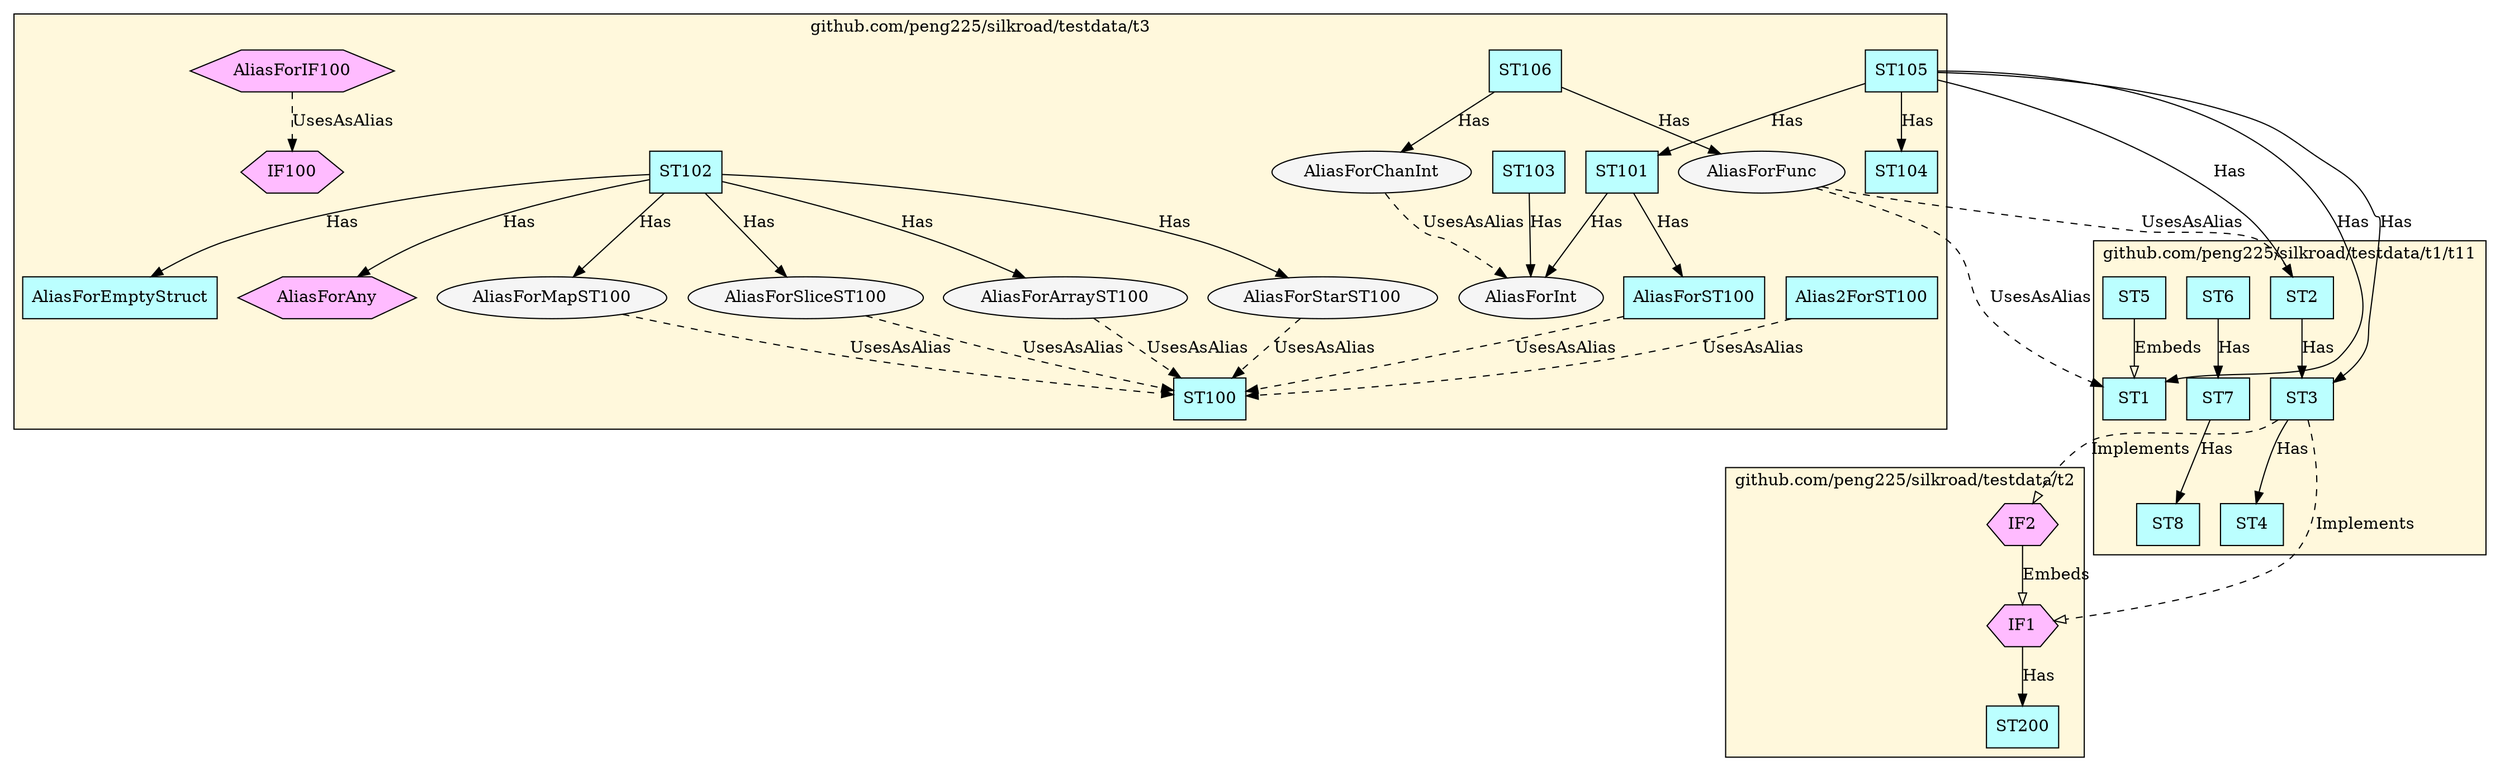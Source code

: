 digraph G {
node[style="filled" fillcolor="whitesmoke"]
subgraph cluster_github_com_peng225_silkroad_testdata_t2 {
  label = "github.com/peng225/silkroad/testdata/t2";
  style = "solid";
  bgcolor = "cornsilk";
  "github.com/peng225/silkroad/testdata/t2.ST200" [label="ST200" shape="rect" fillcolor="paleturquoise1"];
  "github.com/peng225/silkroad/testdata/t2.IF1" [label="IF1" shape="hexagon" fillcolor="plum1"];
  "github.com/peng225/silkroad/testdata/t2.IF2" [label="IF2" shape="hexagon" fillcolor="plum1"];
}
subgraph cluster_github_com_peng225_silkroad_testdata_t1_t11 {
  label = "github.com/peng225/silkroad/testdata/t1/t11";
  style = "solid";
  bgcolor = "cornsilk";
  "github.com/peng225/silkroad/testdata/t1/t11.ST6" [label="ST6" shape="rect" fillcolor="paleturquoise1"];
  "github.com/peng225/silkroad/testdata/t1/t11.ST7" [label="ST7" shape="rect" fillcolor="paleturquoise1"];
  "github.com/peng225/silkroad/testdata/t1/t11.ST8" [label="ST8" shape="rect" fillcolor="paleturquoise1"];
  "github.com/peng225/silkroad/testdata/t1/t11.ST1" [label="ST1" shape="rect" fillcolor="paleturquoise1"];
  "github.com/peng225/silkroad/testdata/t1/t11.ST2" [label="ST2" shape="rect" fillcolor="paleturquoise1"];
  "github.com/peng225/silkroad/testdata/t1/t11.ST3" [label="ST3" shape="rect" fillcolor="paleturquoise1"];
  "github.com/peng225/silkroad/testdata/t1/t11.ST4" [label="ST4" shape="rect" fillcolor="paleturquoise1"];
  "github.com/peng225/silkroad/testdata/t1/t11.ST5" [label="ST5" shape="rect" fillcolor="paleturquoise1"];
}
subgraph cluster_github_com_peng225_silkroad_testdata_t3 {
  label = "github.com/peng225/silkroad/testdata/t3";
  style = "solid";
  bgcolor = "cornsilk";
  "github.com/peng225/silkroad/testdata/t3.Alias2ForST100" [label="Alias2ForST100" shape="rect" fillcolor="paleturquoise1"];
  "github.com/peng225/silkroad/testdata/t3.ST100" [label="ST100" shape="rect" fillcolor="paleturquoise1"];
  "github.com/peng225/silkroad/testdata/t3.ST103" [label="ST103" shape="rect" fillcolor="paleturquoise1"];
  "github.com/peng225/silkroad/testdata/t3.ST104" [label="ST104" shape="rect" fillcolor="paleturquoise1"];
  "github.com/peng225/silkroad/testdata/t3.ST105" [label="ST105" shape="rect" fillcolor="paleturquoise1"];
  "github.com/peng225/silkroad/testdata/t3.ST106" [label="ST106" shape="rect" fillcolor="paleturquoise1"];
  "github.com/peng225/silkroad/testdata/t3.AliasForST100" [label="AliasForST100" shape="rect" fillcolor="paleturquoise1"];
  "github.com/peng225/silkroad/testdata/t3.AliasForEmptyStruct" [label="AliasForEmptyStruct" shape="rect" fillcolor="paleturquoise1"];
  "github.com/peng225/silkroad/testdata/t3.ST101" [label="ST101" shape="rect" fillcolor="paleturquoise1"];
  "github.com/peng225/silkroad/testdata/t3.ST102" [label="ST102" shape="rect" fillcolor="paleturquoise1"];
  "github.com/peng225/silkroad/testdata/t3.AliasForIF100" [label="AliasForIF100" shape="hexagon" fillcolor="plum1"];
  "github.com/peng225/silkroad/testdata/t3.AliasForAny" [label="AliasForAny" shape="hexagon" fillcolor="plum1"];
  "github.com/peng225/silkroad/testdata/t3.IF100" [label="IF100" shape="hexagon" fillcolor="plum1"];
  "github.com/peng225/silkroad/testdata/t3.AliasForMapST100" [label="AliasForMapST100" shape="ellipse" fillcolor="whitesmoke"];
  "github.com/peng225/silkroad/testdata/t3.AliasForSliceST100" [label="AliasForSliceST100" shape="ellipse" fillcolor="whitesmoke"];
  "github.com/peng225/silkroad/testdata/t3.AliasForArrayST100" [label="AliasForArrayST100" shape="ellipse" fillcolor="whitesmoke"];
  "github.com/peng225/silkroad/testdata/t3.AliasForStarST100" [label="AliasForStarST100" shape="ellipse" fillcolor="whitesmoke"];
  "github.com/peng225/silkroad/testdata/t3.AliasForChanInt" [label="AliasForChanInt" shape="ellipse" fillcolor="whitesmoke"];
  "github.com/peng225/silkroad/testdata/t3.AliasForInt" [label="AliasForInt" shape="ellipse" fillcolor="whitesmoke"];
  "github.com/peng225/silkroad/testdata/t3.AliasForFunc" [label="AliasForFunc" shape="ellipse" fillcolor="whitesmoke"];
}
"github.com/peng225/silkroad/testdata/t3.AliasForMapST100" -> "github.com/peng225/silkroad/testdata/t3.ST100" [label="UsesAsAlias" arrowhead="normal" style="dashed"];
"github.com/peng225/silkroad/testdata/t3.AliasForSliceST100" -> "github.com/peng225/silkroad/testdata/t3.ST100" [label="UsesAsAlias" arrowhead="normal" style="dashed"];
"github.com/peng225/silkroad/testdata/t3.AliasForIF100" -> "github.com/peng225/silkroad/testdata/t3.IF100" [label="UsesAsAlias" arrowhead="normal" style="dashed"];
"github.com/peng225/silkroad/testdata/t3.ST101" -> "github.com/peng225/silkroad/testdata/t3.AliasForST100" [label="Has" arrowhead="normal" style="solid"];
"github.com/peng225/silkroad/testdata/t3.ST101" -> "github.com/peng225/silkroad/testdata/t3.AliasForInt" [label="Has" arrowhead="normal" style="solid"];
"github.com/peng225/silkroad/testdata/t3.ST103" -> "github.com/peng225/silkroad/testdata/t3.AliasForInt" [label="Has" arrowhead="normal" style="solid"];
"github.com/peng225/silkroad/testdata/t3.ST102" -> "github.com/peng225/silkroad/testdata/t3.AliasForSliceST100" [label="Has" arrowhead="normal" style="solid"];
"github.com/peng225/silkroad/testdata/t3.ST102" -> "github.com/peng225/silkroad/testdata/t3.AliasForMapST100" [label="Has" arrowhead="normal" style="solid"];
"github.com/peng225/silkroad/testdata/t3.ST102" -> "github.com/peng225/silkroad/testdata/t3.AliasForAny" [label="Has" arrowhead="normal" style="solid"];
"github.com/peng225/silkroad/testdata/t3.ST102" -> "github.com/peng225/silkroad/testdata/t3.AliasForEmptyStruct" [label="Has" arrowhead="normal" style="solid"];
"github.com/peng225/silkroad/testdata/t3.ST102" -> "github.com/peng225/silkroad/testdata/t3.AliasForStarST100" [label="Has" arrowhead="normal" style="solid"];
"github.com/peng225/silkroad/testdata/t3.ST102" -> "github.com/peng225/silkroad/testdata/t3.AliasForArrayST100" [label="Has" arrowhead="normal" style="solid"];
"github.com/peng225/silkroad/testdata/t1/t11.ST3" -> "github.com/peng225/silkroad/testdata/t1/t11.ST4" [label="Has" arrowhead="normal" style="solid"];
"github.com/peng225/silkroad/testdata/t1/t11.ST3" -> "github.com/peng225/silkroad/testdata/t2.IF1" [label="Implements" arrowhead="empty" style="dashed"];
"github.com/peng225/silkroad/testdata/t1/t11.ST3" -> "github.com/peng225/silkroad/testdata/t2.IF2" [label="Implements" arrowhead="empty" style="dashed"];
"github.com/peng225/silkroad/testdata/t1/t11.ST6" -> "github.com/peng225/silkroad/testdata/t1/t11.ST7" [label="Has" arrowhead="normal" style="solid"];
"github.com/peng225/silkroad/testdata/t3.ST105" -> "github.com/peng225/silkroad/testdata/t3.ST101" [label="Has" arrowhead="normal" style="solid"];
"github.com/peng225/silkroad/testdata/t3.ST105" -> "github.com/peng225/silkroad/testdata/t3.ST104" [label="Has" arrowhead="normal" style="solid"];
"github.com/peng225/silkroad/testdata/t3.ST105" -> "github.com/peng225/silkroad/testdata/t1/t11.ST1" [label="Has" arrowhead="normal" style="solid"];
"github.com/peng225/silkroad/testdata/t3.ST105" -> "github.com/peng225/silkroad/testdata/t1/t11.ST2" [label="Has" arrowhead="normal" style="solid"];
"github.com/peng225/silkroad/testdata/t3.ST105" -> "github.com/peng225/silkroad/testdata/t1/t11.ST3" [label="Has" arrowhead="normal" style="solid"];
"github.com/peng225/silkroad/testdata/t1/t11.ST2" -> "github.com/peng225/silkroad/testdata/t1/t11.ST3" [label="Has" arrowhead="normal" style="solid"];
"github.com/peng225/silkroad/testdata/t3.AliasForFunc" -> "github.com/peng225/silkroad/testdata/t1/t11.ST1" [label="UsesAsAlias" arrowhead="normal" style="dashed"];
"github.com/peng225/silkroad/testdata/t3.AliasForFunc" -> "github.com/peng225/silkroad/testdata/t1/t11.ST2" [label="UsesAsAlias" arrowhead="normal" style="dashed"];
"github.com/peng225/silkroad/testdata/t3.AliasForStarST100" -> "github.com/peng225/silkroad/testdata/t3.ST100" [label="UsesAsAlias" arrowhead="normal" style="dashed"];
"github.com/peng225/silkroad/testdata/t3.AliasForST100" -> "github.com/peng225/silkroad/testdata/t3.ST100" [label="UsesAsAlias" arrowhead="normal" style="dashed"];
"github.com/peng225/silkroad/testdata/t3.AliasForArrayST100" -> "github.com/peng225/silkroad/testdata/t3.ST100" [label="UsesAsAlias" arrowhead="normal" style="dashed"];
"github.com/peng225/silkroad/testdata/t2.IF1" -> "github.com/peng225/silkroad/testdata/t2.ST200" [label="Has" arrowhead="normal" style="solid"];
"github.com/peng225/silkroad/testdata/t3.Alias2ForST100" -> "github.com/peng225/silkroad/testdata/t3.ST100" [label="UsesAsAlias" arrowhead="normal" style="dashed"];
"github.com/peng225/silkroad/testdata/t3.AliasForChanInt" -> "github.com/peng225/silkroad/testdata/t3.AliasForInt" [label="UsesAsAlias" arrowhead="normal" style="dashed"];
"github.com/peng225/silkroad/testdata/t3.ST106" -> "github.com/peng225/silkroad/testdata/t3.AliasForChanInt" [label="Has" arrowhead="normal" style="solid"];
"github.com/peng225/silkroad/testdata/t3.ST106" -> "github.com/peng225/silkroad/testdata/t3.AliasForFunc" [label="Has" arrowhead="normal" style="solid"];
"github.com/peng225/silkroad/testdata/t2.IF2" -> "github.com/peng225/silkroad/testdata/t2.IF1" [label="Embeds" arrowhead="empty" style="solid"];
"github.com/peng225/silkroad/testdata/t1/t11.ST5" -> "github.com/peng225/silkroad/testdata/t1/t11.ST1" [label="Embeds" arrowhead="empty" style="solid"];
"github.com/peng225/silkroad/testdata/t1/t11.ST7" -> "github.com/peng225/silkroad/testdata/t1/t11.ST8" [label="Has" arrowhead="normal" style="solid"];
}
